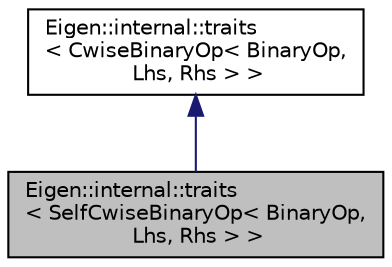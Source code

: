 digraph "Eigen::internal::traits&lt; SelfCwiseBinaryOp&lt; BinaryOp, Lhs, Rhs &gt; &gt;"
{
  edge [fontname="Helvetica",fontsize="10",labelfontname="Helvetica",labelfontsize="10"];
  node [fontname="Helvetica",fontsize="10",shape=record];
  Node1 [label="Eigen::internal::traits\l\< SelfCwiseBinaryOp\< BinaryOp,\l Lhs, Rhs \> \>",height=0.2,width=0.4,color="black", fillcolor="grey75", style="filled" fontcolor="black"];
  Node2 -> Node1 [dir="back",color="midnightblue",fontsize="10",style="solid",fontname="Helvetica"];
  Node2 [label="Eigen::internal::traits\l\< CwiseBinaryOp\< BinaryOp,\l Lhs, Rhs \> \>",height=0.2,width=0.4,color="black", fillcolor="white", style="filled",URL="$structEigen_1_1internal_1_1traits_3_01CwiseBinaryOp_3_01BinaryOp_00_01Lhs_00_01Rhs_01_4_01_4.html"];
}
